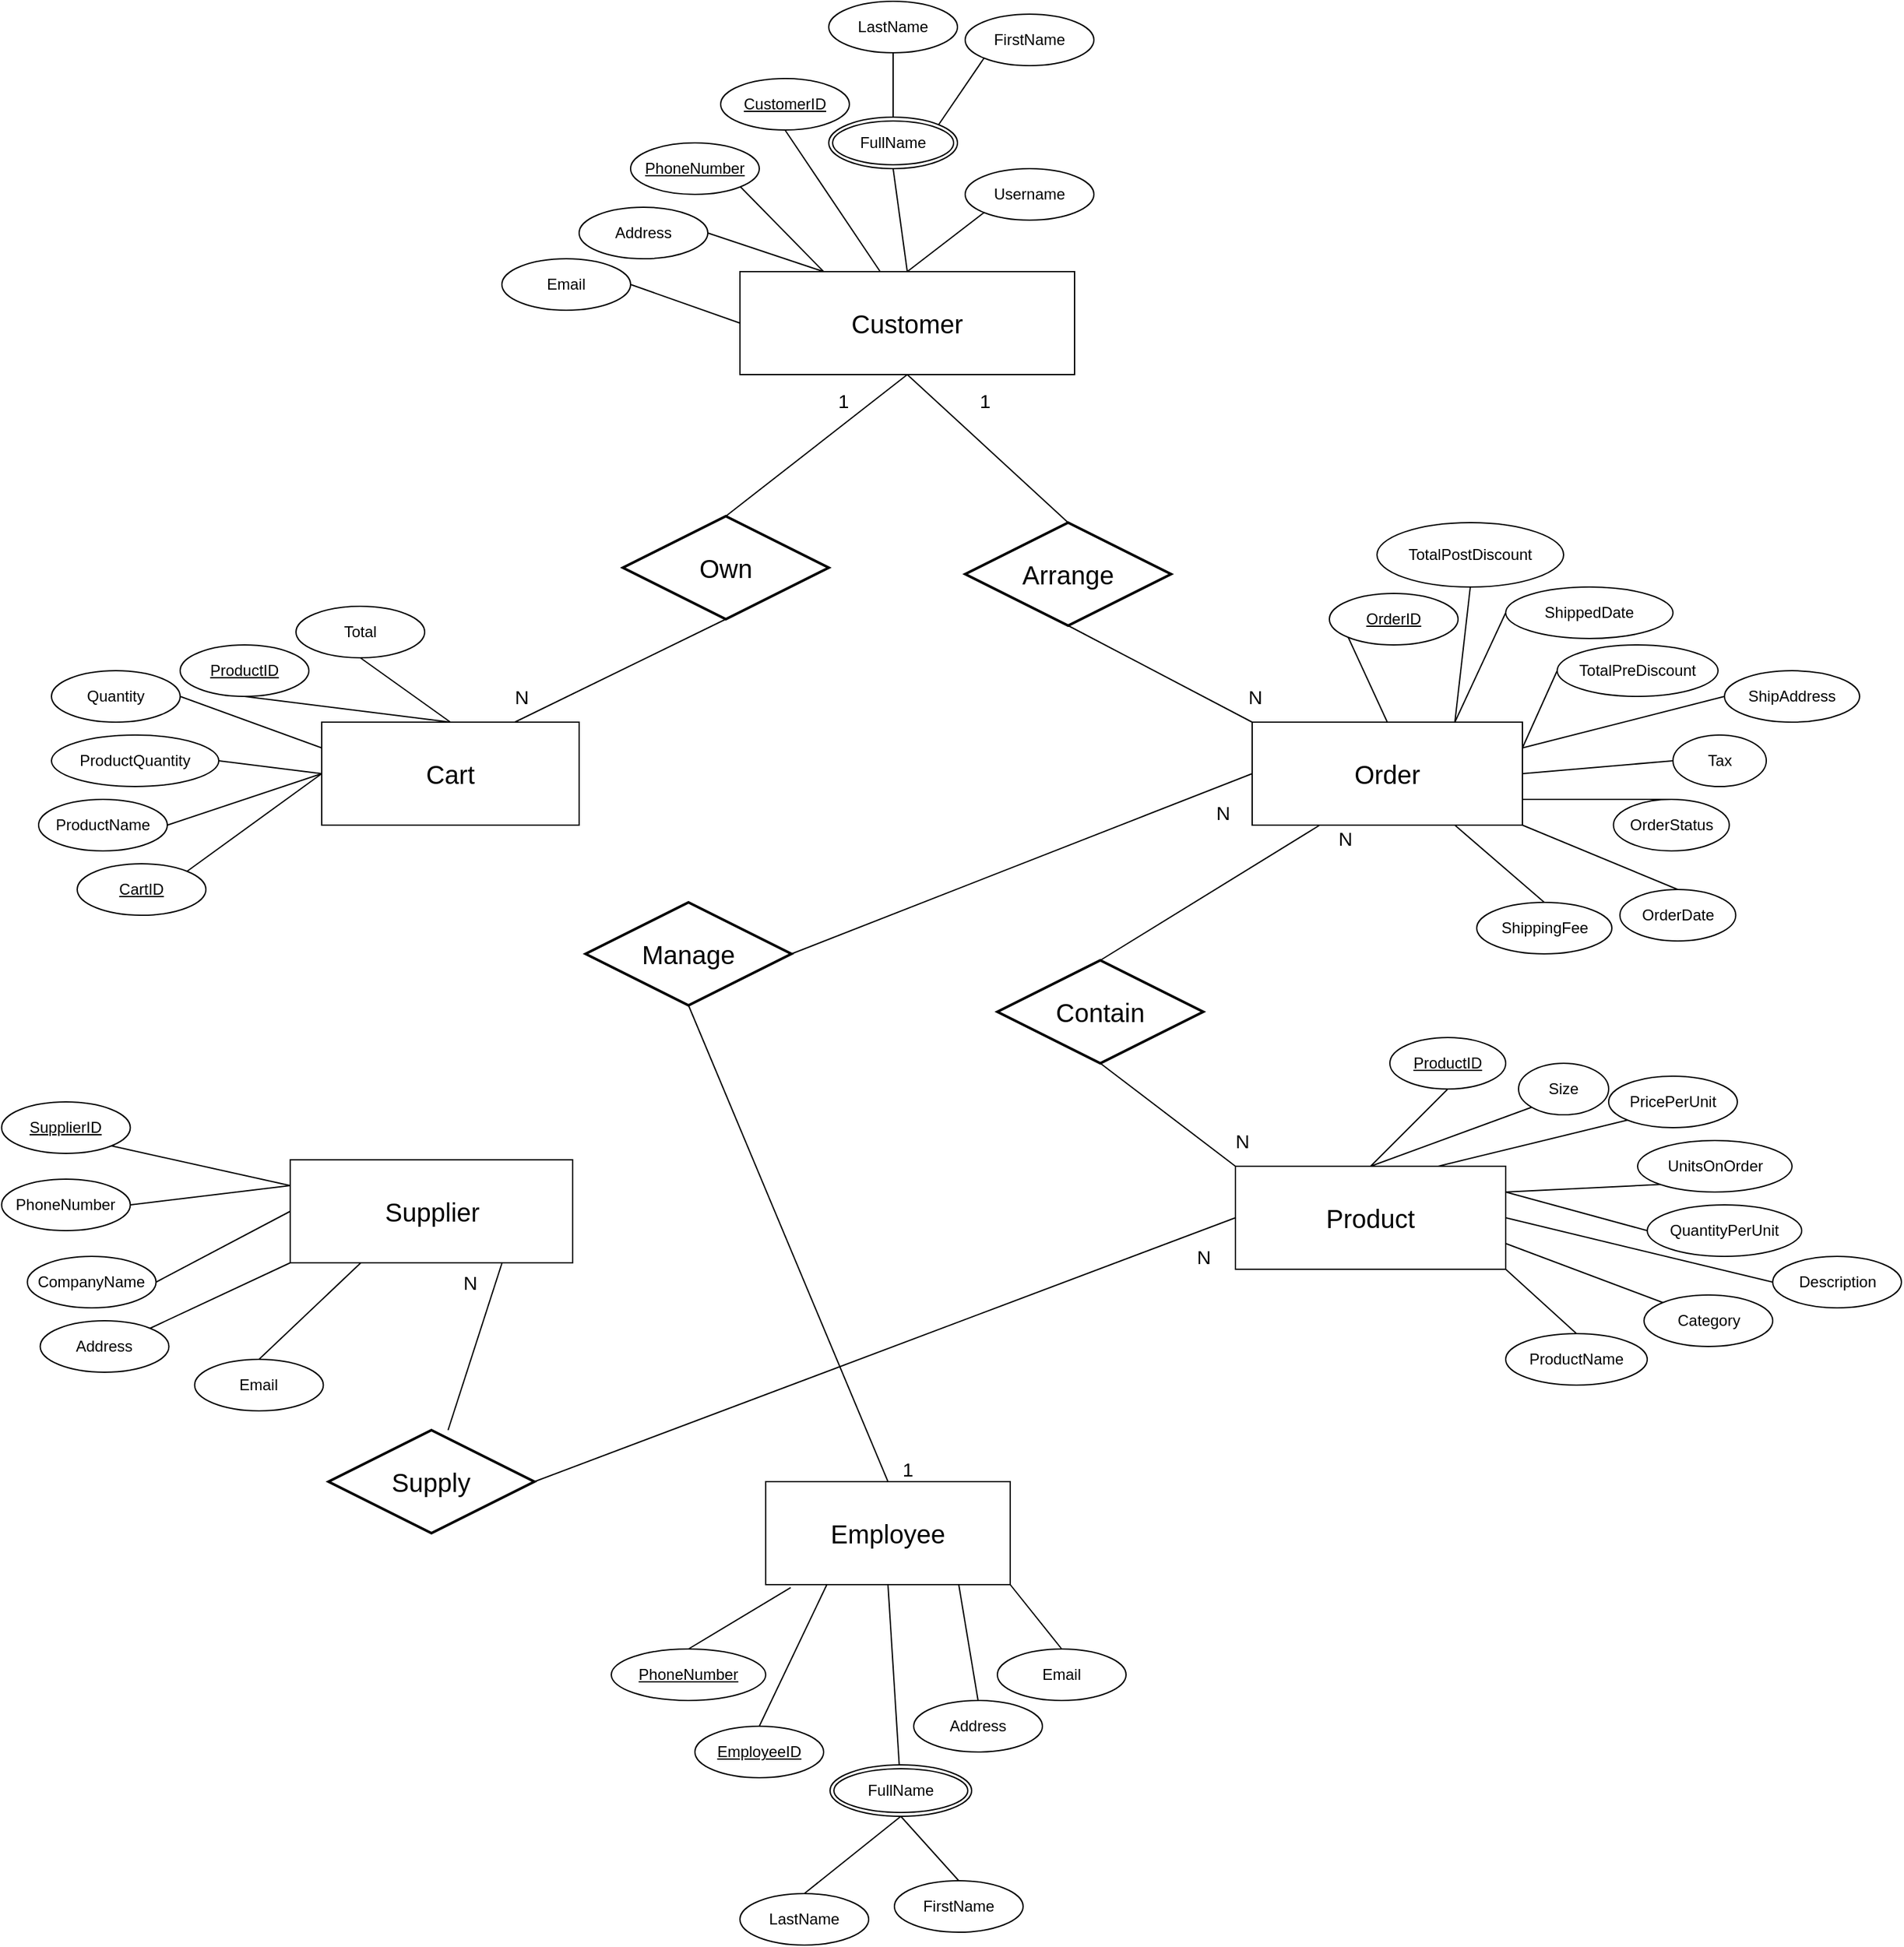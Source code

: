 <mxfile version="12.9.7" type="github"><diagram id="x8W1AdwVH_r126evgfCN" name="Page-1"><mxGraphModel dx="2389" dy="2126" grid="1" gridSize="10" guides="1" tooltips="1" connect="1" arrows="1" fold="1" page="1" pageScale="1" pageWidth="827" pageHeight="1169" math="0" shadow="0"><root><mxCell id="0"/><mxCell id="1" parent="0"/><mxCell id="0RQlwJXMnxjd5YN_cbkZ-2" value="&lt;font style=&quot;font-size: 20px&quot;&gt;Customer&lt;/font&gt;" style="rounded=0;whiteSpace=wrap;html=1;" vertex="1" parent="1"><mxGeometry x="395" width="260" height="80" as="geometry"/></mxCell><mxCell id="0RQlwJXMnxjd5YN_cbkZ-3" value="&lt;font style=&quot;font-size: 20px&quot;&gt;Employee&lt;/font&gt;" style="rounded=0;whiteSpace=wrap;html=1;" vertex="1" parent="1"><mxGeometry x="415" y="940" width="190" height="80" as="geometry"/></mxCell><mxCell id="0RQlwJXMnxjd5YN_cbkZ-8" value="FirstName" style="ellipse;whiteSpace=wrap;html=1;" vertex="1" parent="1"><mxGeometry x="570" y="-200" width="100" height="40" as="geometry"/></mxCell><mxCell id="0RQlwJXMnxjd5YN_cbkZ-9" value="Email" style="ellipse;whiteSpace=wrap;html=1;" vertex="1" parent="1"><mxGeometry x="595" y="1070" width="100" height="40" as="geometry"/></mxCell><mxCell id="0RQlwJXMnxjd5YN_cbkZ-10" value="&lt;u&gt;PhoneNumber&lt;/u&gt;" style="ellipse;whiteSpace=wrap;html=1;" vertex="1" parent="1"><mxGeometry x="310" y="-100" width="100" height="40" as="geometry"/></mxCell><mxCell id="0RQlwJXMnxjd5YN_cbkZ-11" value="Address" style="ellipse;whiteSpace=wrap;html=1;" vertex="1" parent="1"><mxGeometry x="270" y="-50" width="100" height="40" as="geometry"/></mxCell><mxCell id="0RQlwJXMnxjd5YN_cbkZ-12" value="Email" style="ellipse;whiteSpace=wrap;html=1;" vertex="1" parent="1"><mxGeometry x="210" y="-10" width="100" height="40" as="geometry"/></mxCell><mxCell id="0RQlwJXMnxjd5YN_cbkZ-13" value="&lt;u&gt;CustomerID&lt;/u&gt;" style="ellipse;whiteSpace=wrap;html=1;" vertex="1" parent="1"><mxGeometry x="380" y="-150" width="100" height="40" as="geometry"/></mxCell><mxCell id="0RQlwJXMnxjd5YN_cbkZ-14" value="LastName" style="ellipse;whiteSpace=wrap;html=1;" vertex="1" parent="1"><mxGeometry x="464" y="-210" width="100" height="40" as="geometry"/></mxCell><mxCell id="0RQlwJXMnxjd5YN_cbkZ-15" value="" style="endArrow=none;html=1;entryX=0.5;entryY=1;entryDx=0;entryDy=0;exitX=0.419;exitY=0;exitDx=0;exitDy=0;exitPerimeter=0;" edge="1" parent="1" source="0RQlwJXMnxjd5YN_cbkZ-2" target="0RQlwJXMnxjd5YN_cbkZ-13"><mxGeometry width="50" height="50" relative="1" as="geometry"><mxPoint x="610" y="230" as="sourcePoint"/><mxPoint x="660" y="180" as="targetPoint"/></mxGeometry></mxCell><mxCell id="0RQlwJXMnxjd5YN_cbkZ-19" value="" style="endArrow=none;html=1;entryX=1;entryY=1;entryDx=0;entryDy=0;exitX=0.25;exitY=0;exitDx=0;exitDy=0;" edge="1" parent="1" source="0RQlwJXMnxjd5YN_cbkZ-2" target="0RQlwJXMnxjd5YN_cbkZ-10"><mxGeometry width="50" height="50" relative="1" as="geometry"><mxPoint x="480.28" y="10.0" as="sourcePoint"/><mxPoint x="440" y="-100" as="targetPoint"/></mxGeometry></mxCell><mxCell id="0RQlwJXMnxjd5YN_cbkZ-21" value="FullName" style="ellipse;shape=doubleEllipse;margin=3;whiteSpace=wrap;html=1;align=center;" vertex="1" parent="1"><mxGeometry x="464" y="-120" width="100" height="40" as="geometry"/></mxCell><mxCell id="0RQlwJXMnxjd5YN_cbkZ-23" value="FirstName" style="ellipse;whiteSpace=wrap;html=1;" vertex="1" parent="1"><mxGeometry x="515" y="1250" width="100" height="40" as="geometry"/></mxCell><mxCell id="0RQlwJXMnxjd5YN_cbkZ-24" value="&lt;u&gt;PhoneNumber&lt;/u&gt;" style="ellipse;whiteSpace=wrap;html=1;" vertex="1" parent="1"><mxGeometry x="295" y="1070" width="120" height="40" as="geometry"/></mxCell><mxCell id="0RQlwJXMnxjd5YN_cbkZ-25" value="Address" style="ellipse;whiteSpace=wrap;html=1;" vertex="1" parent="1"><mxGeometry x="530" y="1110" width="100" height="40" as="geometry"/></mxCell><mxCell id="0RQlwJXMnxjd5YN_cbkZ-26" value="&lt;u&gt;EmployeeID&lt;/u&gt;" style="ellipse;whiteSpace=wrap;html=1;" vertex="1" parent="1"><mxGeometry x="360" y="1130" width="100" height="40" as="geometry"/></mxCell><mxCell id="0RQlwJXMnxjd5YN_cbkZ-27" value="LastName" style="ellipse;whiteSpace=wrap;html=1;" vertex="1" parent="1"><mxGeometry x="395" y="1260" width="100" height="40" as="geometry"/></mxCell><mxCell id="0RQlwJXMnxjd5YN_cbkZ-28" value="FullName" style="ellipse;shape=doubleEllipse;margin=3;whiteSpace=wrap;html=1;align=center;" vertex="1" parent="1"><mxGeometry x="465" y="1160" width="110" height="40" as="geometry"/></mxCell><mxCell id="0RQlwJXMnxjd5YN_cbkZ-29" value="&lt;u&gt;CartID&lt;/u&gt;" style="ellipse;whiteSpace=wrap;html=1;" vertex="1" parent="1"><mxGeometry x="-120" y="460" width="100" height="40" as="geometry"/></mxCell><mxCell id="0RQlwJXMnxjd5YN_cbkZ-30" value="&lt;u&gt;OrderID&lt;/u&gt;" style="ellipse;whiteSpace=wrap;html=1;" vertex="1" parent="1"><mxGeometry x="853" y="250" width="100" height="40" as="geometry"/></mxCell><mxCell id="0RQlwJXMnxjd5YN_cbkZ-31" value="&lt;u&gt;ProductID&lt;/u&gt;" style="ellipse;whiteSpace=wrap;html=1;" vertex="1" parent="1"><mxGeometry x="900" y="595" width="90" height="40" as="geometry"/></mxCell><mxCell id="0RQlwJXMnxjd5YN_cbkZ-32" value="&lt;u&gt;SupplierID&lt;/u&gt;" style="ellipse;whiteSpace=wrap;html=1;" vertex="1" parent="1"><mxGeometry x="-178.75" y="645" width="100" height="40" as="geometry"/></mxCell><mxCell id="0RQlwJXMnxjd5YN_cbkZ-35" value="UnitsOnOrder" style="ellipse;whiteSpace=wrap;html=1;" vertex="1" parent="1"><mxGeometry x="1092.5" y="675" width="120" height="40" as="geometry"/></mxCell><mxCell id="0RQlwJXMnxjd5YN_cbkZ-36" value="ProductName" style="ellipse;whiteSpace=wrap;html=1;" vertex="1" parent="1"><mxGeometry x="990" y="825" width="110" height="40" as="geometry"/></mxCell><mxCell id="0RQlwJXMnxjd5YN_cbkZ-37" value="&lt;u&gt;ProductID&lt;/u&gt;" style="ellipse;whiteSpace=wrap;html=1;" vertex="1" parent="1"><mxGeometry x="-40" y="290" width="100" height="40" as="geometry"/></mxCell><mxCell id="0RQlwJXMnxjd5YN_cbkZ-38" value="Total" style="ellipse;whiteSpace=wrap;html=1;" vertex="1" parent="1"><mxGeometry x="50" y="260" width="100" height="40" as="geometry"/></mxCell><mxCell id="0RQlwJXMnxjd5YN_cbkZ-39" value="ProductQuantity" style="ellipse;whiteSpace=wrap;html=1;" vertex="1" parent="1"><mxGeometry x="-140" y="360" width="130" height="40" as="geometry"/></mxCell><mxCell id="0RQlwJXMnxjd5YN_cbkZ-40" value="Size" style="ellipse;whiteSpace=wrap;html=1;" vertex="1" parent="1"><mxGeometry x="1000" y="615" width="70" height="40" as="geometry"/></mxCell><mxCell id="0RQlwJXMnxjd5YN_cbkZ-41" value="Category" style="ellipse;whiteSpace=wrap;html=1;" vertex="1" parent="1"><mxGeometry x="1097.5" y="795" width="100" height="40" as="geometry"/></mxCell><mxCell id="0RQlwJXMnxjd5YN_cbkZ-42" value="Username" style="ellipse;whiteSpace=wrap;html=1;" vertex="1" parent="1"><mxGeometry x="570" y="-80" width="100" height="40" as="geometry"/></mxCell><mxCell id="0RQlwJXMnxjd5YN_cbkZ-43" value="ProductName" style="ellipse;whiteSpace=wrap;html=1;" vertex="1" parent="1"><mxGeometry x="-150" y="410" width="100" height="40" as="geometry"/></mxCell><mxCell id="0RQlwJXMnxjd5YN_cbkZ-44" value="Quantity" style="ellipse;whiteSpace=wrap;html=1;" vertex="1" parent="1"><mxGeometry x="-140" y="310" width="100" height="40" as="geometry"/></mxCell><mxCell id="0RQlwJXMnxjd5YN_cbkZ-45" value="CompanyName" style="ellipse;whiteSpace=wrap;html=1;" vertex="1" parent="1"><mxGeometry x="-158.75" y="765" width="100" height="40" as="geometry"/></mxCell><mxCell id="0RQlwJXMnxjd5YN_cbkZ-46" value="PhoneNumber" style="ellipse;whiteSpace=wrap;html=1;" vertex="1" parent="1"><mxGeometry x="-178.75" y="705" width="100" height="40" as="geometry"/></mxCell><mxCell id="0RQlwJXMnxjd5YN_cbkZ-47" value="Address" style="ellipse;whiteSpace=wrap;html=1;" vertex="1" parent="1"><mxGeometry x="-148.75" y="815" width="100" height="40" as="geometry"/></mxCell><mxCell id="0RQlwJXMnxjd5YN_cbkZ-48" value="Email" style="ellipse;whiteSpace=wrap;html=1;" vertex="1" parent="1"><mxGeometry x="-28.75" y="845" width="100" height="40" as="geometry"/></mxCell><mxCell id="0RQlwJXMnxjd5YN_cbkZ-49" value="Description" style="ellipse;whiteSpace=wrap;html=1;" vertex="1" parent="1"><mxGeometry x="1197.5" y="765" width="100" height="40" as="geometry"/></mxCell><mxCell id="0RQlwJXMnxjd5YN_cbkZ-50" value="PricePerUnit" style="ellipse;whiteSpace=wrap;html=1;" vertex="1" parent="1"><mxGeometry x="1070" y="625" width="100" height="40" as="geometry"/></mxCell><mxCell id="0RQlwJXMnxjd5YN_cbkZ-51" value="QuantityPerUnit" style="ellipse;whiteSpace=wrap;html=1;" vertex="1" parent="1"><mxGeometry x="1100" y="725" width="120" height="40" as="geometry"/></mxCell><mxCell id="0RQlwJXMnxjd5YN_cbkZ-52" value="OrderDate" style="ellipse;whiteSpace=wrap;html=1;" vertex="1" parent="1"><mxGeometry x="1078.75" y="480" width="90" height="40" as="geometry"/></mxCell><mxCell id="0RQlwJXMnxjd5YN_cbkZ-53" value="ShippedDate" style="ellipse;whiteSpace=wrap;html=1;" vertex="1" parent="1"><mxGeometry x="990" y="245" width="130" height="40" as="geometry"/></mxCell><mxCell id="0RQlwJXMnxjd5YN_cbkZ-54" value="ShipAddress" style="ellipse;whiteSpace=wrap;html=1;" vertex="1" parent="1"><mxGeometry x="1160" y="310" width="105" height="40" as="geometry"/></mxCell><mxCell id="0RQlwJXMnxjd5YN_cbkZ-55" value="ShippingFee" style="ellipse;whiteSpace=wrap;html=1;" vertex="1" parent="1"><mxGeometry x="967.5" y="490" width="105" height="40" as="geometry"/></mxCell><mxCell id="0RQlwJXMnxjd5YN_cbkZ-56" value="OrderStatus" style="ellipse;whiteSpace=wrap;html=1;" vertex="1" parent="1"><mxGeometry x="1073.75" y="410" width="90" height="40" as="geometry"/></mxCell><mxCell id="0RQlwJXMnxjd5YN_cbkZ-57" value="Tax" style="ellipse;whiteSpace=wrap;html=1;" vertex="1" parent="1"><mxGeometry x="1120" y="360" width="72.5" height="40" as="geometry"/></mxCell><mxCell id="0RQlwJXMnxjd5YN_cbkZ-58" value="TotalPreDiscount" style="ellipse;whiteSpace=wrap;html=1;" vertex="1" parent="1"><mxGeometry x="1030" y="290" width="125" height="40" as="geometry"/></mxCell><mxCell id="0RQlwJXMnxjd5YN_cbkZ-59" value="TotalPostDiscount" style="ellipse;whiteSpace=wrap;html=1;" vertex="1" parent="1"><mxGeometry x="890" y="195" width="145" height="50" as="geometry"/></mxCell><mxCell id="0RQlwJXMnxjd5YN_cbkZ-61" value="&lt;span style=&quot;font-size: 20px&quot;&gt;Cart&lt;/span&gt;" style="rounded=0;whiteSpace=wrap;html=1;" vertex="1" parent="1"><mxGeometry x="70" y="350" width="200" height="80" as="geometry"/></mxCell><mxCell id="0RQlwJXMnxjd5YN_cbkZ-62" value="&lt;span style=&quot;font-size: 20px&quot;&gt;Order&lt;/span&gt;" style="rounded=0;whiteSpace=wrap;html=1;" vertex="1" parent="1"><mxGeometry x="793" y="350" width="210" height="80" as="geometry"/></mxCell><mxCell id="0RQlwJXMnxjd5YN_cbkZ-63" value="&lt;span style=&quot;font-size: 20px&quot;&gt;Supplier&lt;/span&gt;" style="rounded=0;whiteSpace=wrap;html=1;" vertex="1" parent="1"><mxGeometry x="45.5" y="690" width="219.5" height="80" as="geometry"/></mxCell><mxCell id="0RQlwJXMnxjd5YN_cbkZ-64" value="&lt;span style=&quot;font-size: 20px&quot;&gt;Product&lt;/span&gt;" style="rounded=0;whiteSpace=wrap;html=1;" vertex="1" parent="1"><mxGeometry x="780" y="695" width="210" height="80" as="geometry"/></mxCell><mxCell id="0RQlwJXMnxjd5YN_cbkZ-65" value="" style="endArrow=none;html=1;entryX=0.5;entryY=1;entryDx=0;entryDy=0;exitX=0.5;exitY=0;exitDx=0;exitDy=0;" edge="1" parent="1" source="0RQlwJXMnxjd5YN_cbkZ-2" target="0RQlwJXMnxjd5YN_cbkZ-21"><mxGeometry width="50" height="50" relative="1" as="geometry"><mxPoint x="517.99" y="10" as="sourcePoint"/><mxPoint x="440" y="-100" as="targetPoint"/></mxGeometry></mxCell><mxCell id="0RQlwJXMnxjd5YN_cbkZ-66" value="" style="endArrow=none;html=1;entryX=0;entryY=1;entryDx=0;entryDy=0;exitX=0.5;exitY=0;exitDx=0;exitDy=0;" edge="1" parent="1" source="0RQlwJXMnxjd5YN_cbkZ-2" target="0RQlwJXMnxjd5YN_cbkZ-42"><mxGeometry width="50" height="50" relative="1" as="geometry"><mxPoint x="535" y="10" as="sourcePoint"/><mxPoint x="524" y="-70" as="targetPoint"/></mxGeometry></mxCell><mxCell id="0RQlwJXMnxjd5YN_cbkZ-67" value="" style="endArrow=none;html=1;rounded=0;exitX=0.5;exitY=1;exitDx=0;exitDy=0;entryX=0.5;entryY=0;entryDx=0;entryDy=0;" edge="1" parent="1" source="0RQlwJXMnxjd5YN_cbkZ-14" target="0RQlwJXMnxjd5YN_cbkZ-21"><mxGeometry relative="1" as="geometry"><mxPoint x="710" y="220" as="sourcePoint"/><mxPoint x="870" y="220" as="targetPoint"/></mxGeometry></mxCell><mxCell id="0RQlwJXMnxjd5YN_cbkZ-68" value="" style="endArrow=none;html=1;rounded=0;exitX=0;exitY=1;exitDx=0;exitDy=0;entryX=1;entryY=0;entryDx=0;entryDy=0;" edge="1" parent="1" source="0RQlwJXMnxjd5YN_cbkZ-8" target="0RQlwJXMnxjd5YN_cbkZ-21"><mxGeometry relative="1" as="geometry"><mxPoint x="524" y="-160" as="sourcePoint"/><mxPoint x="524" y="-110" as="targetPoint"/></mxGeometry></mxCell><mxCell id="0RQlwJXMnxjd5YN_cbkZ-69" value="" style="endArrow=none;html=1;entryX=1;entryY=0.5;entryDx=0;entryDy=0;exitX=0.25;exitY=0;exitDx=0;exitDy=0;" edge="1" parent="1" source="0RQlwJXMnxjd5YN_cbkZ-2" target="0RQlwJXMnxjd5YN_cbkZ-11"><mxGeometry width="50" height="50" relative="1" as="geometry"><mxPoint x="482.5" y="10" as="sourcePoint"/><mxPoint x="405.355" y="-55.858" as="targetPoint"/></mxGeometry></mxCell><mxCell id="0RQlwJXMnxjd5YN_cbkZ-70" value="" style="endArrow=none;html=1;entryX=1;entryY=0.5;entryDx=0;entryDy=0;exitX=0;exitY=0.5;exitDx=0;exitDy=0;" edge="1" parent="1" source="0RQlwJXMnxjd5YN_cbkZ-2" target="0RQlwJXMnxjd5YN_cbkZ-12"><mxGeometry width="50" height="50" relative="1" as="geometry"><mxPoint x="482.5" y="10" as="sourcePoint"/><mxPoint x="380" y="-20" as="targetPoint"/></mxGeometry></mxCell><mxCell id="0RQlwJXMnxjd5YN_cbkZ-71" value="" style="endArrow=none;html=1;rounded=0;exitX=0.5;exitY=0;exitDx=0;exitDy=0;entryX=0.102;entryY=1.029;entryDx=0;entryDy=0;entryPerimeter=0;" edge="1" parent="1" source="0RQlwJXMnxjd5YN_cbkZ-24" target="0RQlwJXMnxjd5YN_cbkZ-3"><mxGeometry relative="1" as="geometry"><mxPoint x="209.645" y="784.142" as="sourcePoint"/><mxPoint x="174.355" y="835.858" as="targetPoint"/></mxGeometry></mxCell><mxCell id="0RQlwJXMnxjd5YN_cbkZ-73" value="" style="endArrow=none;html=1;rounded=0;exitX=0.5;exitY=0;exitDx=0;exitDy=0;entryX=0.25;entryY=1;entryDx=0;entryDy=0;" edge="1" parent="1" source="0RQlwJXMnxjd5YN_cbkZ-26" target="0RQlwJXMnxjd5YN_cbkZ-3"><mxGeometry relative="1" as="geometry"><mxPoint x="455" y="780" as="sourcePoint"/><mxPoint x="472.5" y="950" as="targetPoint"/></mxGeometry></mxCell><mxCell id="0RQlwJXMnxjd5YN_cbkZ-74" value="" style="endArrow=none;html=1;rounded=0;entryX=0.5;entryY=1;entryDx=0;entryDy=0;" edge="1" parent="1" source="0RQlwJXMnxjd5YN_cbkZ-28" target="0RQlwJXMnxjd5YN_cbkZ-3"><mxGeometry relative="1" as="geometry"><mxPoint x="510" y="1170" as="sourcePoint"/><mxPoint x="520" y="950" as="targetPoint"/></mxGeometry></mxCell><mxCell id="0RQlwJXMnxjd5YN_cbkZ-75" value="" style="endArrow=none;html=1;rounded=0;exitX=0.5;exitY=0;exitDx=0;exitDy=0;entryX=0.5;entryY=1;entryDx=0;entryDy=0;" edge="1" parent="1" source="0RQlwJXMnxjd5YN_cbkZ-27" target="0RQlwJXMnxjd5YN_cbkZ-28"><mxGeometry relative="1" as="geometry"><mxPoint x="295" y="1520" as="sourcePoint"/><mxPoint x="455" y="1520" as="targetPoint"/></mxGeometry></mxCell><mxCell id="0RQlwJXMnxjd5YN_cbkZ-76" value="" style="endArrow=none;html=1;rounded=0;exitX=0.5;exitY=0;exitDx=0;exitDy=0;entryX=0.5;entryY=1;entryDx=0;entryDy=0;" edge="1" parent="1" source="0RQlwJXMnxjd5YN_cbkZ-23" target="0RQlwJXMnxjd5YN_cbkZ-28"><mxGeometry relative="1" as="geometry"><mxPoint x="555" y="1130" as="sourcePoint"/><mxPoint x="560" y="1190" as="targetPoint"/></mxGeometry></mxCell><mxCell id="0RQlwJXMnxjd5YN_cbkZ-77" value="" style="endArrow=none;html=1;rounded=0;exitX=0.5;exitY=0;exitDx=0;exitDy=0;" edge="1" parent="1" source="0RQlwJXMnxjd5YN_cbkZ-25"><mxGeometry relative="1" as="geometry"><mxPoint x="590" y="870" as="sourcePoint"/><mxPoint x="565" y="1020" as="targetPoint"/></mxGeometry></mxCell><mxCell id="0RQlwJXMnxjd5YN_cbkZ-78" value="" style="endArrow=none;html=1;rounded=0;exitX=0.5;exitY=0;exitDx=0;exitDy=0;entryX=1;entryY=1;entryDx=0;entryDy=0;" edge="1" parent="1" source="0RQlwJXMnxjd5YN_cbkZ-9" target="0RQlwJXMnxjd5YN_cbkZ-3"><mxGeometry relative="1" as="geometry"><mxPoint x="655" y="870" as="sourcePoint"/><mxPoint x="567.5" y="950" as="targetPoint"/></mxGeometry></mxCell><mxCell id="0RQlwJXMnxjd5YN_cbkZ-79" value="" style="endArrow=none;html=1;rounded=0;exitX=0.5;exitY=1;exitDx=0;exitDy=0;entryX=0.5;entryY=0;entryDx=0;entryDy=0;" edge="1" parent="1" source="0RQlwJXMnxjd5YN_cbkZ-38" target="0RQlwJXMnxjd5YN_cbkZ-61"><mxGeometry relative="1" as="geometry"><mxPoint x="470" y="330" as="sourcePoint"/><mxPoint x="630" y="330" as="targetPoint"/></mxGeometry></mxCell><mxCell id="0RQlwJXMnxjd5YN_cbkZ-80" value="" style="endArrow=none;html=1;rounded=0;exitX=0.5;exitY=1;exitDx=0;exitDy=0;entryX=0.5;entryY=0;entryDx=0;entryDy=0;" edge="1" parent="1" source="0RQlwJXMnxjd5YN_cbkZ-37" target="0RQlwJXMnxjd5YN_cbkZ-61"><mxGeometry relative="1" as="geometry"><mxPoint x="100" y="280" as="sourcePoint"/><mxPoint x="175" y="370" as="targetPoint"/></mxGeometry></mxCell><mxCell id="0RQlwJXMnxjd5YN_cbkZ-81" value="" style="endArrow=none;html=1;rounded=0;exitX=1;exitY=0.5;exitDx=0;exitDy=0;entryX=0;entryY=0.25;entryDx=0;entryDy=0;" edge="1" parent="1" source="0RQlwJXMnxjd5YN_cbkZ-44" target="0RQlwJXMnxjd5YN_cbkZ-61"><mxGeometry relative="1" as="geometry"><mxPoint y="250" as="sourcePoint"/><mxPoint x="175" y="370" as="targetPoint"/></mxGeometry></mxCell><mxCell id="0RQlwJXMnxjd5YN_cbkZ-82" value="" style="endArrow=none;html=1;rounded=0;exitX=1;exitY=0.5;exitDx=0;exitDy=0;entryX=0;entryY=0.5;entryDx=0;entryDy=0;" edge="1" parent="1" source="0RQlwJXMnxjd5YN_cbkZ-39" target="0RQlwJXMnxjd5YN_cbkZ-61"><mxGeometry relative="1" as="geometry"><mxPoint x="10" y="280" as="sourcePoint"/><mxPoint x="70" y="390" as="targetPoint"/></mxGeometry></mxCell><mxCell id="0RQlwJXMnxjd5YN_cbkZ-83" value="" style="endArrow=none;html=1;rounded=0;entryX=0;entryY=0.5;entryDx=0;entryDy=0;exitX=1;exitY=0.5;exitDx=0;exitDy=0;" edge="1" parent="1" source="0RQlwJXMnxjd5YN_cbkZ-43" target="0RQlwJXMnxjd5YN_cbkZ-61"><mxGeometry relative="1" as="geometry"><mxPoint x="-70" y="380" as="sourcePoint"/><mxPoint x="70" y="410" as="targetPoint"/></mxGeometry></mxCell><mxCell id="0RQlwJXMnxjd5YN_cbkZ-84" value="" style="endArrow=none;html=1;rounded=0;entryX=0;entryY=0.5;entryDx=0;entryDy=0;exitX=1;exitY=0;exitDx=0;exitDy=0;" edge="1" parent="1" source="0RQlwJXMnxjd5YN_cbkZ-29" target="0RQlwJXMnxjd5YN_cbkZ-61"><mxGeometry relative="1" as="geometry"><mxPoint x="-70" y="380" as="sourcePoint"/><mxPoint x="70" y="390" as="targetPoint"/></mxGeometry></mxCell><mxCell id="0RQlwJXMnxjd5YN_cbkZ-85" value="" style="endArrow=none;html=1;rounded=0;entryX=0;entryY=0.25;entryDx=0;entryDy=0;exitX=1;exitY=1;exitDx=0;exitDy=0;" edge="1" parent="1" source="0RQlwJXMnxjd5YN_cbkZ-32" target="0RQlwJXMnxjd5YN_cbkZ-63"><mxGeometry relative="1" as="geometry"><mxPoint x="-23.395" y="470.858" as="sourcePoint"/><mxPoint x="71.25" y="405" as="targetPoint"/></mxGeometry></mxCell><mxCell id="0RQlwJXMnxjd5YN_cbkZ-86" value="" style="endArrow=none;html=1;rounded=0;entryX=0;entryY=0.25;entryDx=0;entryDy=0;exitX=1;exitY=0.5;exitDx=0;exitDy=0;" edge="1" parent="1" source="0RQlwJXMnxjd5YN_cbkZ-46" target="0RQlwJXMnxjd5YN_cbkZ-63"><mxGeometry relative="1" as="geometry"><mxPoint x="51.25" y="630" as="sourcePoint"/><mxPoint x="92.75" y="705" as="targetPoint"/></mxGeometry></mxCell><mxCell id="0RQlwJXMnxjd5YN_cbkZ-87" value="" style="endArrow=none;html=1;rounded=0;entryX=0;entryY=0.5;entryDx=0;entryDy=0;exitX=1;exitY=0.5;exitDx=0;exitDy=0;" edge="1" parent="1" source="0RQlwJXMnxjd5YN_cbkZ-45" target="0RQlwJXMnxjd5YN_cbkZ-63"><mxGeometry relative="1" as="geometry"><mxPoint x="-38.75" y="705" as="sourcePoint"/><mxPoint x="40.25" y="725" as="targetPoint"/></mxGeometry></mxCell><mxCell id="0RQlwJXMnxjd5YN_cbkZ-88" value="" style="endArrow=none;html=1;rounded=0;entryX=0;entryY=1;entryDx=0;entryDy=0;exitX=1;exitY=0;exitDx=0;exitDy=0;" edge="1" parent="1" source="0RQlwJXMnxjd5YN_cbkZ-47" target="0RQlwJXMnxjd5YN_cbkZ-63"><mxGeometry relative="1" as="geometry"><mxPoint x="-48.75" y="795" as="sourcePoint"/><mxPoint x="40.25" y="745" as="targetPoint"/></mxGeometry></mxCell><mxCell id="0RQlwJXMnxjd5YN_cbkZ-89" value="" style="endArrow=none;html=1;rounded=0;entryX=0.25;entryY=1;entryDx=0;entryDy=0;exitX=0.5;exitY=0;exitDx=0;exitDy=0;" edge="1" parent="1" source="0RQlwJXMnxjd5YN_cbkZ-48" target="0RQlwJXMnxjd5YN_cbkZ-63"><mxGeometry relative="1" as="geometry"><mxPoint x="-53.395" y="830.858" as="sourcePoint"/><mxPoint x="40.25" y="785" as="targetPoint"/></mxGeometry></mxCell><mxCell id="0RQlwJXMnxjd5YN_cbkZ-91" value="" style="endArrow=none;html=1;rounded=0;entryX=0.5;entryY=1;entryDx=0;entryDy=0;exitX=0.5;exitY=0;exitDx=0;exitDy=0;" edge="1" parent="1" source="0RQlwJXMnxjd5YN_cbkZ-64" target="0RQlwJXMnxjd5YN_cbkZ-31"><mxGeometry relative="1" as="geometry"><mxPoint x="760" y="715" as="sourcePoint"/><mxPoint x="920" y="715" as="targetPoint"/></mxGeometry></mxCell><mxCell id="0RQlwJXMnxjd5YN_cbkZ-92" value="" style="endArrow=none;html=1;rounded=0;entryX=0;entryY=1;entryDx=0;entryDy=0;exitX=0.5;exitY=0;exitDx=0;exitDy=0;" edge="1" parent="1" source="0RQlwJXMnxjd5YN_cbkZ-64" target="0RQlwJXMnxjd5YN_cbkZ-40"><mxGeometry relative="1" as="geometry"><mxPoint x="895" y="705" as="sourcePoint"/><mxPoint x="914.645" y="629.142" as="targetPoint"/></mxGeometry></mxCell><mxCell id="0RQlwJXMnxjd5YN_cbkZ-93" value="" style="endArrow=none;html=1;rounded=0;entryX=0;entryY=1;entryDx=0;entryDy=0;exitX=0.75;exitY=0;exitDx=0;exitDy=0;" edge="1" parent="1" source="0RQlwJXMnxjd5YN_cbkZ-64" target="0RQlwJXMnxjd5YN_cbkZ-50"><mxGeometry relative="1" as="geometry"><mxPoint x="895" y="705" as="sourcePoint"/><mxPoint x="922.5" y="665" as="targetPoint"/></mxGeometry></mxCell><mxCell id="0RQlwJXMnxjd5YN_cbkZ-94" value="" style="endArrow=none;html=1;rounded=0;entryX=0;entryY=1;entryDx=0;entryDy=0;exitX=1;exitY=0.25;exitDx=0;exitDy=0;" edge="1" parent="1" source="0RQlwJXMnxjd5YN_cbkZ-64" target="0RQlwJXMnxjd5YN_cbkZ-35"><mxGeometry relative="1" as="geometry"><mxPoint x="947.5" y="705" as="sourcePoint"/><mxPoint x="980" y="615" as="targetPoint"/></mxGeometry></mxCell><mxCell id="0RQlwJXMnxjd5YN_cbkZ-95" value="" style="endArrow=none;html=1;rounded=0;entryX=0;entryY=0.5;entryDx=0;entryDy=0;exitX=1;exitY=0.25;exitDx=0;exitDy=0;" edge="1" parent="1" source="0RQlwJXMnxjd5YN_cbkZ-64" target="0RQlwJXMnxjd5YN_cbkZ-51"><mxGeometry relative="1" as="geometry"><mxPoint x="1000" y="705" as="sourcePoint"/><mxPoint x="1058.175" y="639.34" as="targetPoint"/></mxGeometry></mxCell><mxCell id="0RQlwJXMnxjd5YN_cbkZ-96" value="" style="endArrow=none;html=1;rounded=0;entryX=0;entryY=0.5;entryDx=0;entryDy=0;exitX=1;exitY=0.5;exitDx=0;exitDy=0;" edge="1" parent="1" source="0RQlwJXMnxjd5YN_cbkZ-64" target="0RQlwJXMnxjd5YN_cbkZ-49"><mxGeometry relative="1" as="geometry"><mxPoint x="1000" y="725" as="sourcePoint"/><mxPoint x="1100.0" y="705" as="targetPoint"/></mxGeometry></mxCell><mxCell id="0RQlwJXMnxjd5YN_cbkZ-97" value="" style="endArrow=none;html=1;rounded=0;entryX=0;entryY=0;entryDx=0;entryDy=0;exitX=1;exitY=0.75;exitDx=0;exitDy=0;" edge="1" parent="1" source="0RQlwJXMnxjd5YN_cbkZ-64" target="0RQlwJXMnxjd5YN_cbkZ-41"><mxGeometry relative="1" as="geometry"><mxPoint x="1000" y="745" as="sourcePoint"/><mxPoint x="1180.0" y="745" as="targetPoint"/></mxGeometry></mxCell><mxCell id="0RQlwJXMnxjd5YN_cbkZ-98" value="" style="endArrow=none;html=1;rounded=0;entryX=0.5;entryY=0;entryDx=0;entryDy=0;exitX=1;exitY=1;exitDx=0;exitDy=0;" edge="1" parent="1" source="0RQlwJXMnxjd5YN_cbkZ-64" target="0RQlwJXMnxjd5YN_cbkZ-36"><mxGeometry relative="1" as="geometry"><mxPoint x="1000" y="765" as="sourcePoint"/><mxPoint x="1094.645" y="800.858" as="targetPoint"/></mxGeometry></mxCell><mxCell id="0RQlwJXMnxjd5YN_cbkZ-100" value="" style="endArrow=none;html=1;rounded=0;exitX=0.5;exitY=0;exitDx=0;exitDy=0;entryX=0.75;entryY=1;entryDx=0;entryDy=0;" edge="1" parent="1" source="0RQlwJXMnxjd5YN_cbkZ-55" target="0RQlwJXMnxjd5YN_cbkZ-62"><mxGeometry relative="1" as="geometry"><mxPoint x="803" y="270" as="sourcePoint"/><mxPoint x="963" y="270" as="targetPoint"/></mxGeometry></mxCell><mxCell id="0RQlwJXMnxjd5YN_cbkZ-101" value="" style="endArrow=none;html=1;rounded=0;exitX=0.5;exitY=0;exitDx=0;exitDy=0;entryX=1;entryY=1;entryDx=0;entryDy=0;" edge="1" parent="1" source="0RQlwJXMnxjd5YN_cbkZ-52" target="0RQlwJXMnxjd5YN_cbkZ-62"><mxGeometry relative="1" as="geometry"><mxPoint x="780.5" y="550" as="sourcePoint"/><mxPoint x="865.5" y="430" as="targetPoint"/></mxGeometry></mxCell><mxCell id="0RQlwJXMnxjd5YN_cbkZ-102" value="" style="endArrow=none;html=1;rounded=0;exitX=0.5;exitY=0;exitDx=0;exitDy=0;entryX=1;entryY=0.75;entryDx=0;entryDy=0;" edge="1" parent="1" source="0RQlwJXMnxjd5YN_cbkZ-56" target="0RQlwJXMnxjd5YN_cbkZ-62"><mxGeometry relative="1" as="geometry"><mxPoint x="858" y="530" as="sourcePoint"/><mxPoint x="855.5" y="440" as="targetPoint"/></mxGeometry></mxCell><mxCell id="0RQlwJXMnxjd5YN_cbkZ-103" value="" style="endArrow=none;html=1;rounded=0;exitX=0;exitY=0.5;exitDx=0;exitDy=0;entryX=1;entryY=0.5;entryDx=0;entryDy=0;" edge="1" parent="1" source="0RQlwJXMnxjd5YN_cbkZ-57" target="0RQlwJXMnxjd5YN_cbkZ-62"><mxGeometry relative="1" as="geometry"><mxPoint x="918" y="570" as="sourcePoint"/><mxPoint x="908" y="440" as="targetPoint"/></mxGeometry></mxCell><mxCell id="0RQlwJXMnxjd5YN_cbkZ-104" value="" style="endArrow=none;html=1;rounded=0;exitX=0;exitY=0.5;exitDx=0;exitDy=0;entryX=1;entryY=0.25;entryDx=0;entryDy=0;" edge="1" parent="1" source="0RQlwJXMnxjd5YN_cbkZ-54" target="0RQlwJXMnxjd5YN_cbkZ-62"><mxGeometry relative="1" as="geometry"><mxPoint x="976.75" y="530" as="sourcePoint"/><mxPoint x="960.5" y="440" as="targetPoint"/></mxGeometry></mxCell><mxCell id="0RQlwJXMnxjd5YN_cbkZ-105" value="" style="endArrow=none;html=1;rounded=0;exitX=0;exitY=0.5;exitDx=0;exitDy=0;entryX=1;entryY=0.25;entryDx=0;entryDy=0;" edge="1" parent="1" source="0RQlwJXMnxjd5YN_cbkZ-58" target="0RQlwJXMnxjd5YN_cbkZ-62"><mxGeometry relative="1" as="geometry"><mxPoint x="1048.675" y="525.745" as="sourcePoint"/><mxPoint x="1013" y="410" as="targetPoint"/></mxGeometry></mxCell><mxCell id="0RQlwJXMnxjd5YN_cbkZ-106" value="" style="endArrow=none;html=1;rounded=0;exitX=0;exitY=0.5;exitDx=0;exitDy=0;entryX=0.75;entryY=0;entryDx=0;entryDy=0;" edge="1" parent="1" source="0RQlwJXMnxjd5YN_cbkZ-53" target="0RQlwJXMnxjd5YN_cbkZ-62"><mxGeometry relative="1" as="geometry"><mxPoint x="1098" y="490" as="sourcePoint"/><mxPoint x="1013" y="420" as="targetPoint"/></mxGeometry></mxCell><mxCell id="0RQlwJXMnxjd5YN_cbkZ-107" value="" style="endArrow=none;html=1;rounded=0;exitX=0;exitY=1;exitDx=0;exitDy=0;entryX=0.5;entryY=0;entryDx=0;entryDy=0;" edge="1" parent="1" source="0RQlwJXMnxjd5YN_cbkZ-30" target="0RQlwJXMnxjd5YN_cbkZ-62"><mxGeometry relative="1" as="geometry"><mxPoint x="1133.0" y="440" as="sourcePoint"/><mxPoint x="1013" y="400" as="targetPoint"/></mxGeometry></mxCell><mxCell id="0RQlwJXMnxjd5YN_cbkZ-108" value="" style="endArrow=none;html=1;rounded=0;exitX=0.5;exitY=1;exitDx=0;exitDy=0;entryX=0.75;entryY=0;entryDx=0;entryDy=0;" edge="1" parent="1" source="0RQlwJXMnxjd5YN_cbkZ-59" target="0RQlwJXMnxjd5YN_cbkZ-62"><mxGeometry relative="1" as="geometry"><mxPoint x="1077.645" y="324.142" as="sourcePoint"/><mxPoint x="1013" y="380" as="targetPoint"/></mxGeometry></mxCell><mxCell id="0RQlwJXMnxjd5YN_cbkZ-109" style="edgeStyle=orthogonalEdgeStyle;rounded=0;orthogonalLoop=1;jettySize=auto;html=1;exitX=0.5;exitY=1;exitDx=0;exitDy=0;" edge="1" parent="1" source="0RQlwJXMnxjd5YN_cbkZ-59" target="0RQlwJXMnxjd5YN_cbkZ-59"><mxGeometry relative="1" as="geometry"/></mxCell><mxCell id="0RQlwJXMnxjd5YN_cbkZ-112" value="&lt;span style=&quot;font-size: 20px&quot;&gt;Own&lt;/span&gt;" style="strokeWidth=2;html=1;shape=mxgraph.flowchart.decision;whiteSpace=wrap;" vertex="1" parent="1"><mxGeometry x="304" y="190" width="160" height="80" as="geometry"/></mxCell><mxCell id="0RQlwJXMnxjd5YN_cbkZ-114" value="" style="endArrow=none;html=1;rounded=0;exitX=0.5;exitY=1;exitDx=0;exitDy=0;entryX=0.5;entryY=0;entryDx=0;entryDy=0;entryPerimeter=0;" edge="1" parent="1" source="0RQlwJXMnxjd5YN_cbkZ-2" target="0RQlwJXMnxjd5YN_cbkZ-112"><mxGeometry relative="1" as="geometry"><mxPoint x="490" y="330" as="sourcePoint"/><mxPoint x="650" y="330" as="targetPoint"/></mxGeometry></mxCell><mxCell id="0RQlwJXMnxjd5YN_cbkZ-115" value="" style="endArrow=none;html=1;rounded=0;exitX=0.75;exitY=0;exitDx=0;exitDy=0;entryX=0.5;entryY=1;entryDx=0;entryDy=0;entryPerimeter=0;" edge="1" parent="1" source="0RQlwJXMnxjd5YN_cbkZ-61" target="0RQlwJXMnxjd5YN_cbkZ-112"><mxGeometry relative="1" as="geometry"><mxPoint x="195" y="130" as="sourcePoint"/><mxPoint x="314" y="270" as="targetPoint"/></mxGeometry></mxCell><mxCell id="0RQlwJXMnxjd5YN_cbkZ-116" value="&lt;span style=&quot;font-size: 20px&quot;&gt;Arrange&lt;/span&gt;" style="strokeWidth=2;html=1;shape=mxgraph.flowchart.decision;whiteSpace=wrap;" vertex="1" parent="1"><mxGeometry x="570" y="195" width="160" height="80" as="geometry"/></mxCell><mxCell id="0RQlwJXMnxjd5YN_cbkZ-117" value="" style="endArrow=none;html=1;rounded=0;exitX=0.5;exitY=1;exitDx=0;exitDy=0;entryX=0.5;entryY=0;entryDx=0;entryDy=0;entryPerimeter=0;" edge="1" parent="1" source="0RQlwJXMnxjd5YN_cbkZ-2" target="0RQlwJXMnxjd5YN_cbkZ-116"><mxGeometry relative="1" as="geometry"><mxPoint x="345" y="95" as="sourcePoint"/><mxPoint x="383.96" y="222.36" as="targetPoint"/></mxGeometry></mxCell><mxCell id="0RQlwJXMnxjd5YN_cbkZ-118" value="" style="endArrow=none;html=1;rounded=0;exitX=0;exitY=0;exitDx=0;exitDy=0;entryX=0.5;entryY=1;entryDx=0;entryDy=0;entryPerimeter=0;" edge="1" parent="1" source="0RQlwJXMnxjd5YN_cbkZ-62" target="0RQlwJXMnxjd5YN_cbkZ-116"><mxGeometry relative="1" as="geometry"><mxPoint x="475" y="95" as="sourcePoint"/><mxPoint x="660" y="220" as="targetPoint"/></mxGeometry></mxCell><mxCell id="0RQlwJXMnxjd5YN_cbkZ-119" value="&lt;font style=&quot;font-size: 15px&quot;&gt;1&lt;/font&gt;" style="text;html=1;align=center;verticalAlign=middle;resizable=0;points=[];autosize=1;" vertex="1" parent="1"><mxGeometry x="465" y="90" width="20" height="20" as="geometry"/></mxCell><mxCell id="0RQlwJXMnxjd5YN_cbkZ-120" value="&lt;span style=&quot;font-size: 15px&quot;&gt;N&lt;/span&gt;" style="text;html=1;align=center;verticalAlign=middle;resizable=0;points=[];autosize=1;" vertex="1" parent="1"><mxGeometry x="210" y="320" width="30" height="20" as="geometry"/></mxCell><mxCell id="0RQlwJXMnxjd5YN_cbkZ-121" value="&lt;font style=&quot;font-size: 15px&quot;&gt;1&lt;/font&gt;" style="text;html=1;align=center;verticalAlign=middle;resizable=0;points=[];autosize=1;" vertex="1" parent="1"><mxGeometry x="575" y="90" width="20" height="20" as="geometry"/></mxCell><mxCell id="0RQlwJXMnxjd5YN_cbkZ-122" value="&lt;span style=&quot;font-size: 15px&quot;&gt;N&lt;/span&gt;" style="text;html=1;align=center;verticalAlign=middle;resizable=0;points=[];autosize=1;" vertex="1" parent="1"><mxGeometry x="780" y="320" width="30" height="20" as="geometry"/></mxCell><mxCell id="0RQlwJXMnxjd5YN_cbkZ-123" value="&lt;span style=&quot;font-size: 20px&quot;&gt;Supply&lt;/span&gt;" style="strokeWidth=2;html=1;shape=mxgraph.flowchart.decision;whiteSpace=wrap;" vertex="1" parent="1"><mxGeometry x="75.25" y="900" width="160" height="80" as="geometry"/></mxCell><mxCell id="0RQlwJXMnxjd5YN_cbkZ-124" value="" style="endArrow=none;html=1;rounded=0;exitX=0.75;exitY=1;exitDx=0;exitDy=0;" edge="1" parent="1" source="0RQlwJXMnxjd5YN_cbkZ-63" target="0RQlwJXMnxjd5YN_cbkZ-123"><mxGeometry relative="1" as="geometry"><mxPoint x="490" y="710" as="sourcePoint"/><mxPoint x="650" y="710" as="targetPoint"/></mxGeometry></mxCell><mxCell id="0RQlwJXMnxjd5YN_cbkZ-125" value="" style="endArrow=none;html=1;rounded=0;exitX=0;exitY=0.5;exitDx=0;exitDy=0;entryX=1;entryY=0.5;entryDx=0;entryDy=0;entryPerimeter=0;" edge="1" parent="1" source="0RQlwJXMnxjd5YN_cbkZ-64" target="0RQlwJXMnxjd5YN_cbkZ-123"><mxGeometry relative="1" as="geometry"><mxPoint x="275.0" y="700" as="sourcePoint"/><mxPoint x="445" y="565" as="targetPoint"/></mxGeometry></mxCell><mxCell id="0RQlwJXMnxjd5YN_cbkZ-126" value="&lt;span style=&quot;font-size: 15px&quot;&gt;N&lt;/span&gt;" style="text;html=1;align=center;verticalAlign=middle;resizable=0;points=[];autosize=1;" vertex="1" parent="1"><mxGeometry x="170" y="775" width="30" height="20" as="geometry"/></mxCell><mxCell id="0RQlwJXMnxjd5YN_cbkZ-127" value="&lt;span style=&quot;font-size: 15px&quot;&gt;N&lt;/span&gt;" style="text;html=1;align=center;verticalAlign=middle;resizable=0;points=[];autosize=1;" vertex="1" parent="1"><mxGeometry x="740" y="755" width="30" height="20" as="geometry"/></mxCell><mxCell id="0RQlwJXMnxjd5YN_cbkZ-128" value="&lt;span style=&quot;font-size: 20px&quot;&gt;Manage&lt;/span&gt;" style="strokeWidth=2;html=1;shape=mxgraph.flowchart.decision;whiteSpace=wrap;" vertex="1" parent="1"><mxGeometry x="275" y="490" width="160" height="80" as="geometry"/></mxCell><mxCell id="0RQlwJXMnxjd5YN_cbkZ-129" value="" style="endArrow=none;html=1;rounded=0;exitX=0.5;exitY=1;exitDx=0;exitDy=0;entryX=0.5;entryY=0;entryDx=0;entryDy=0;exitPerimeter=0;" edge="1" parent="1" source="0RQlwJXMnxjd5YN_cbkZ-128" target="0RQlwJXMnxjd5YN_cbkZ-3"><mxGeometry relative="1" as="geometry"><mxPoint x="790" y="745" as="sourcePoint"/><mxPoint x="245.25" y="950" as="targetPoint"/></mxGeometry></mxCell><mxCell id="0RQlwJXMnxjd5YN_cbkZ-130" value="" style="endArrow=none;html=1;rounded=0;exitX=0;exitY=0.5;exitDx=0;exitDy=0;entryX=1;entryY=0.5;entryDx=0;entryDy=0;entryPerimeter=0;" edge="1" parent="1" source="0RQlwJXMnxjd5YN_cbkZ-62" target="0RQlwJXMnxjd5YN_cbkZ-128"><mxGeometry relative="1" as="geometry"><mxPoint x="455" y="550" as="sourcePoint"/><mxPoint x="520" y="950" as="targetPoint"/></mxGeometry></mxCell><mxCell id="0RQlwJXMnxjd5YN_cbkZ-131" value="&lt;span style=&quot;font-size: 15px&quot;&gt;N&lt;/span&gt;" style="text;html=1;align=center;verticalAlign=middle;resizable=0;points=[];autosize=1;" vertex="1" parent="1"><mxGeometry x="755" y="410" width="30" height="20" as="geometry"/></mxCell><mxCell id="0RQlwJXMnxjd5YN_cbkZ-132" value="&lt;font style=&quot;font-size: 15px&quot;&gt;1&lt;/font&gt;" style="text;html=1;align=center;verticalAlign=middle;resizable=0;points=[];autosize=1;" vertex="1" parent="1"><mxGeometry x="515" y="920" width="20" height="20" as="geometry"/></mxCell><mxCell id="0RQlwJXMnxjd5YN_cbkZ-133" value="&lt;span style=&quot;font-size: 20px&quot;&gt;Contain&lt;/span&gt;" style="strokeWidth=2;html=1;shape=mxgraph.flowchart.decision;whiteSpace=wrap;" vertex="1" parent="1"><mxGeometry x="595" y="535" width="160" height="80" as="geometry"/></mxCell><mxCell id="0RQlwJXMnxjd5YN_cbkZ-134" value="" style="endArrow=none;html=1;rounded=0;exitX=0.25;exitY=1;exitDx=0;exitDy=0;entryX=0.5;entryY=0;entryDx=0;entryDy=0;entryPerimeter=0;" edge="1" parent="1" source="0RQlwJXMnxjd5YN_cbkZ-62" target="0RQlwJXMnxjd5YN_cbkZ-133"><mxGeometry relative="1" as="geometry"><mxPoint x="803" y="400" as="sourcePoint"/><mxPoint x="445" y="540" as="targetPoint"/></mxGeometry></mxCell><mxCell id="0RQlwJXMnxjd5YN_cbkZ-135" value="" style="endArrow=none;html=1;rounded=0;exitX=0;exitY=0;exitDx=0;exitDy=0;entryX=0.5;entryY=1;entryDx=0;entryDy=0;entryPerimeter=0;" edge="1" parent="1" source="0RQlwJXMnxjd5YN_cbkZ-64" target="0RQlwJXMnxjd5YN_cbkZ-133"><mxGeometry relative="1" as="geometry"><mxPoint x="855.5" y="440" as="sourcePoint"/><mxPoint x="685" y="545" as="targetPoint"/></mxGeometry></mxCell><mxCell id="0RQlwJXMnxjd5YN_cbkZ-136" value="&lt;span style=&quot;font-size: 15px&quot;&gt;N&lt;/span&gt;" style="text;html=1;align=center;verticalAlign=middle;resizable=0;points=[];autosize=1;" vertex="1" parent="1"><mxGeometry x="850" y="430" width="30" height="20" as="geometry"/></mxCell><mxCell id="0RQlwJXMnxjd5YN_cbkZ-137" value="&lt;span style=&quot;font-size: 15px&quot;&gt;N&lt;/span&gt;" style="text;html=1;align=center;verticalAlign=middle;resizable=0;points=[];autosize=1;" vertex="1" parent="1"><mxGeometry x="770" y="665" width="30" height="20" as="geometry"/></mxCell></root></mxGraphModel></diagram></mxfile>